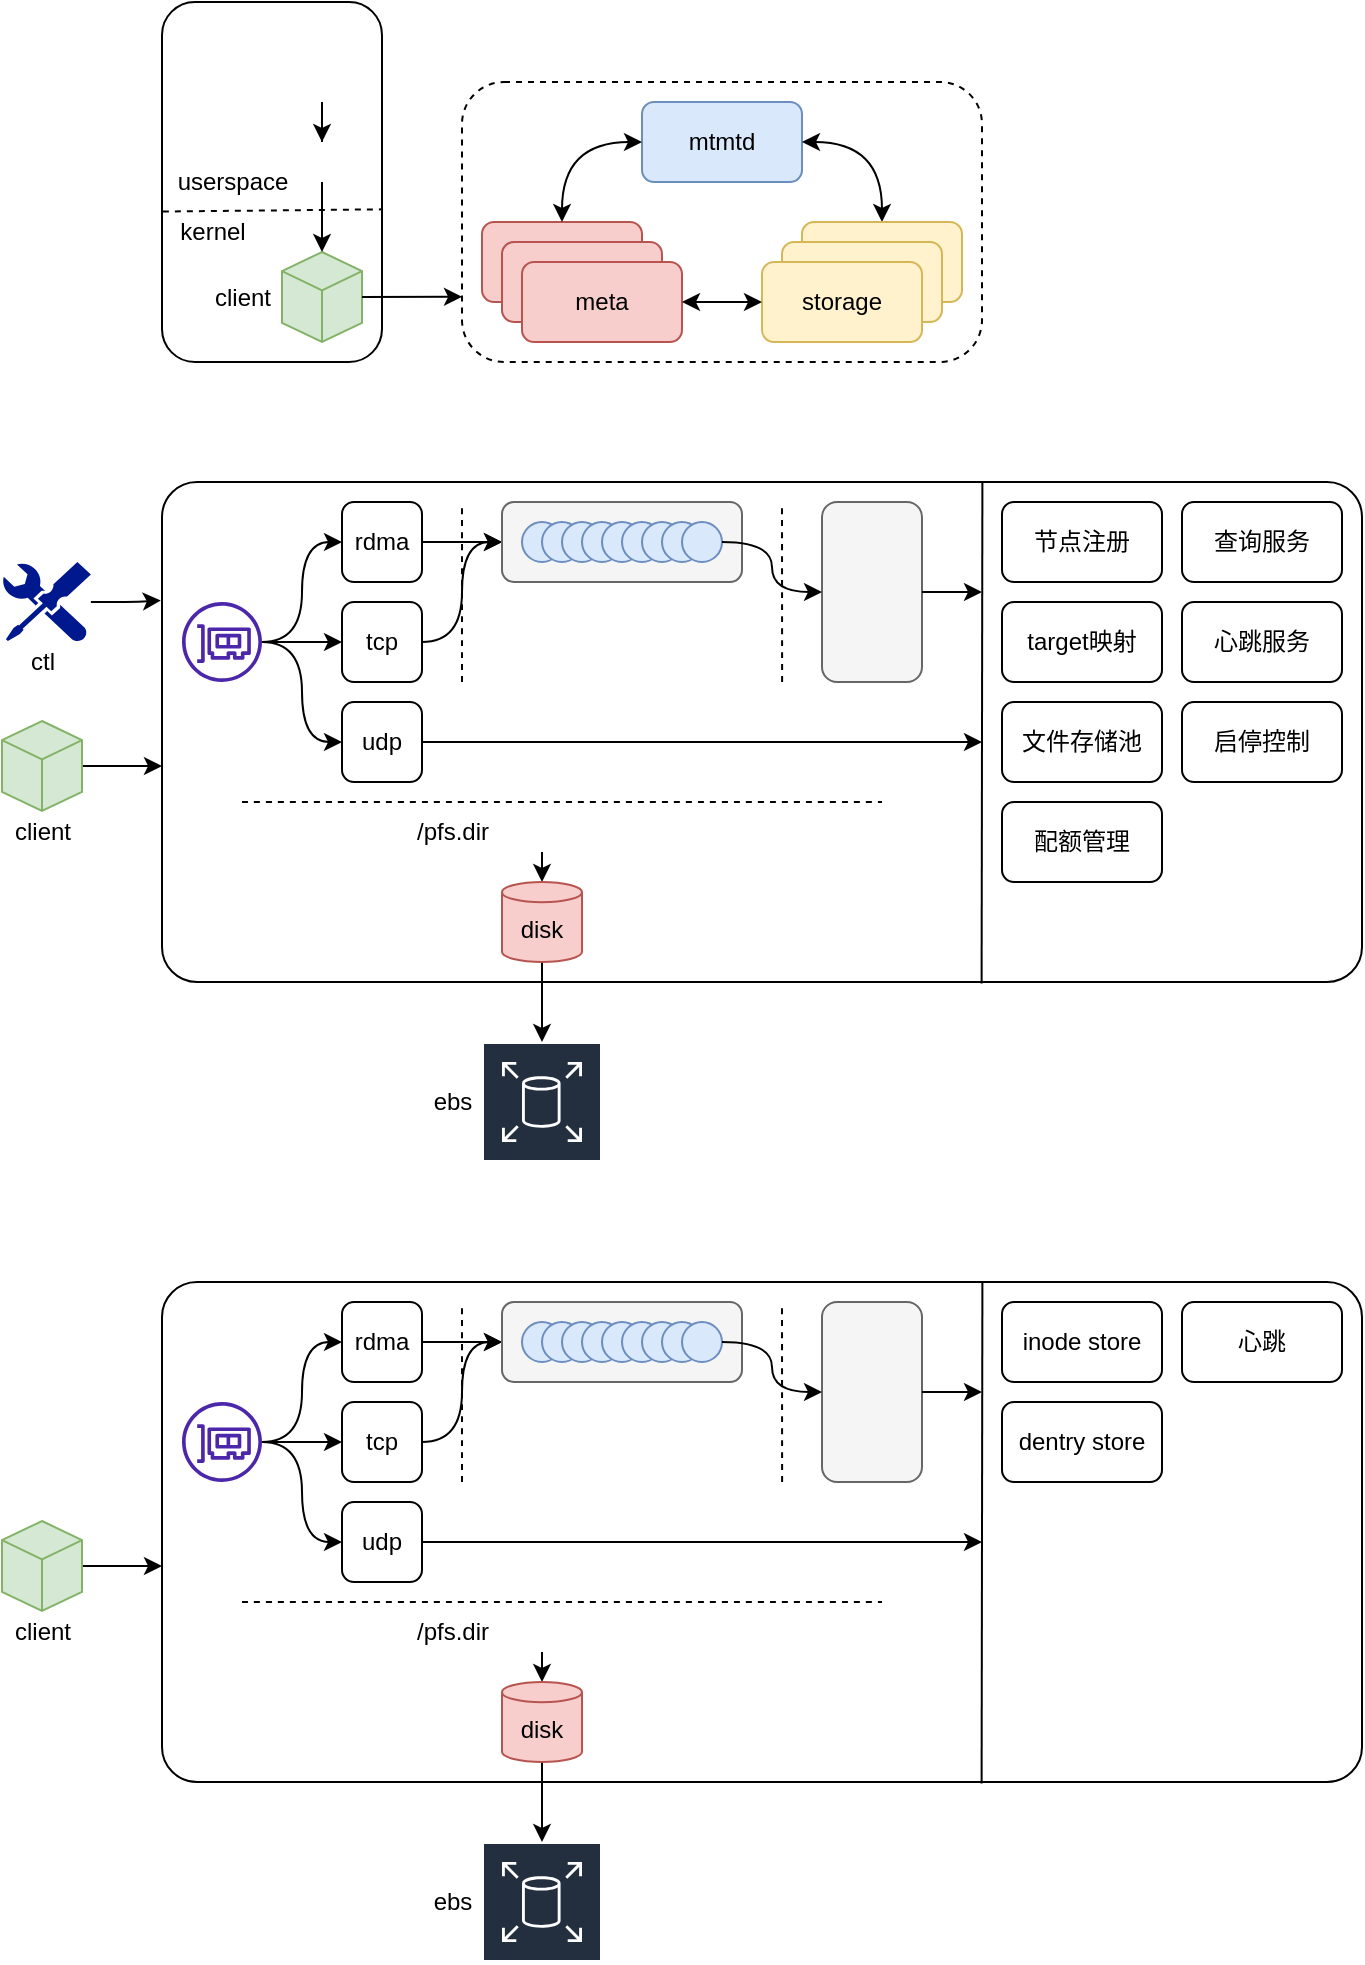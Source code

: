 <mxfile version="18.1.3" type="github">
  <diagram id="vMxeByeMzCUiSNfpBySE" name="beegfs">
    <mxGraphModel dx="860" dy="587" grid="1" gridSize="10" guides="1" tooltips="1" connect="1" arrows="1" fold="1" page="1" pageScale="1" pageWidth="827" pageHeight="1169" math="0" shadow="0">
      <root>
        <mxCell id="0" />
        <mxCell id="1" parent="0" />
        <mxCell id="dOUqNgxCJLWoSc9xT5iU-14" value="" style="group" vertex="1" connectable="0" parent="1">
          <mxGeometry x="120" y="160" width="110" height="180" as="geometry" />
        </mxCell>
        <mxCell id="dOUqNgxCJLWoSc9xT5iU-1" value="" style="rounded=1;whiteSpace=wrap;html=1;" vertex="1" parent="dOUqNgxCJLWoSc9xT5iU-14">
          <mxGeometry width="110" height="180" as="geometry" />
        </mxCell>
        <mxCell id="dOUqNgxCJLWoSc9xT5iU-3" value="" style="html=1;whiteSpace=wrap;shape=isoCube2;backgroundOutline=1;isoAngle=15;fillColor=#d5e8d4;strokeColor=#82b366;" vertex="1" parent="dOUqNgxCJLWoSc9xT5iU-14">
          <mxGeometry x="60" y="125" width="40" height="45" as="geometry" />
        </mxCell>
        <mxCell id="dOUqNgxCJLWoSc9xT5iU-4" value="client" style="text;html=1;align=center;verticalAlign=middle;resizable=0;points=[];autosize=1;strokeColor=none;fillColor=none;" vertex="1" parent="dOUqNgxCJLWoSc9xT5iU-14">
          <mxGeometry x="20" y="137.5" width="40" height="20" as="geometry" />
        </mxCell>
        <mxCell id="dOUqNgxCJLWoSc9xT5iU-6" style="edgeStyle=orthogonalEdgeStyle;rounded=0;orthogonalLoop=1;jettySize=auto;html=1;entryX=0.5;entryY=0;entryDx=0;entryDy=0;entryPerimeter=0;" edge="1" parent="dOUqNgxCJLWoSc9xT5iU-14" source="dOUqNgxCJLWoSc9xT5iU-5" target="dOUqNgxCJLWoSc9xT5iU-3">
          <mxGeometry relative="1" as="geometry" />
        </mxCell>
        <mxCell id="dOUqNgxCJLWoSc9xT5iU-5" value="" style="shape=image;verticalLabelPosition=bottom;labelBackgroundColor=default;verticalAlign=top;aspect=fixed;imageAspect=0;image=https://icon-library.com/images/folder-icon-files/folder-icon-files-21.jpg;" vertex="1" parent="dOUqNgxCJLWoSc9xT5iU-14">
          <mxGeometry x="70" y="70" width="20" height="20" as="geometry" />
        </mxCell>
        <mxCell id="dOUqNgxCJLWoSc9xT5iU-7" value="kernel" style="text;html=1;align=center;verticalAlign=middle;resizable=0;points=[];autosize=1;strokeColor=none;fillColor=none;" vertex="1" parent="dOUqNgxCJLWoSc9xT5iU-14">
          <mxGeometry y="105" width="50" height="20" as="geometry" />
        </mxCell>
        <mxCell id="dOUqNgxCJLWoSc9xT5iU-8" value="userspace" style="text;html=1;align=center;verticalAlign=middle;resizable=0;points=[];autosize=1;strokeColor=none;fillColor=none;" vertex="1" parent="dOUqNgxCJLWoSc9xT5iU-14">
          <mxGeometry y="80" width="70" height="20" as="geometry" />
        </mxCell>
        <mxCell id="dOUqNgxCJLWoSc9xT5iU-9" value="" style="endArrow=none;dashed=1;html=1;rounded=0;exitX=0.004;exitY=0.582;exitDx=0;exitDy=0;entryX=0.996;entryY=0.576;entryDx=0;entryDy=0;exitPerimeter=0;entryPerimeter=0;" edge="1" parent="dOUqNgxCJLWoSc9xT5iU-14" source="dOUqNgxCJLWoSc9xT5iU-1" target="dOUqNgxCJLWoSc9xT5iU-1">
          <mxGeometry width="50" height="50" relative="1" as="geometry">
            <mxPoint x="100" y="190" as="sourcePoint" />
            <mxPoint x="150" y="140" as="targetPoint" />
          </mxGeometry>
        </mxCell>
        <mxCell id="dOUqNgxCJLWoSc9xT5iU-13" style="edgeStyle=orthogonalEdgeStyle;rounded=0;orthogonalLoop=1;jettySize=auto;html=1;entryX=0.5;entryY=0;entryDx=0;entryDy=0;" edge="1" parent="dOUqNgxCJLWoSc9xT5iU-14" source="dOUqNgxCJLWoSc9xT5iU-11" target="dOUqNgxCJLWoSc9xT5iU-5">
          <mxGeometry relative="1" as="geometry" />
        </mxCell>
        <mxCell id="dOUqNgxCJLWoSc9xT5iU-11" value="" style="shape=image;html=1;verticalAlign=top;verticalLabelPosition=bottom;labelBackgroundColor=#ffffff;imageAspect=0;aspect=fixed;image=https://cdn4.iconfinder.com/data/icons/essentials-73/24/042_-_Apps-128.png" vertex="1" parent="dOUqNgxCJLWoSc9xT5iU-14">
          <mxGeometry x="60" y="10" width="40" height="40" as="geometry" />
        </mxCell>
        <mxCell id="dOUqNgxCJLWoSc9xT5iU-29" value="" style="group" vertex="1" connectable="0" parent="1">
          <mxGeometry x="270" y="200" width="260" height="140" as="geometry" />
        </mxCell>
        <mxCell id="dOUqNgxCJLWoSc9xT5iU-25" value="" style="rounded=1;whiteSpace=wrap;html=1;dashed=1;" vertex="1" parent="dOUqNgxCJLWoSc9xT5iU-29">
          <mxGeometry width="260" height="140" as="geometry" />
        </mxCell>
        <mxCell id="dOUqNgxCJLWoSc9xT5iU-17" value="mtmtd" style="rounded=1;whiteSpace=wrap;html=1;fillColor=#dae8fc;strokeColor=#6c8ebf;" vertex="1" parent="dOUqNgxCJLWoSc9xT5iU-29">
          <mxGeometry x="90" y="10" width="80" height="40" as="geometry" />
        </mxCell>
        <mxCell id="dOUqNgxCJLWoSc9xT5iU-18" value="" style="rounded=1;whiteSpace=wrap;html=1;fillColor=#f8cecc;strokeColor=#b85450;" vertex="1" parent="dOUqNgxCJLWoSc9xT5iU-29">
          <mxGeometry x="10" y="70" width="80" height="40" as="geometry" />
        </mxCell>
        <mxCell id="dOUqNgxCJLWoSc9xT5iU-26" style="edgeStyle=orthogonalEdgeStyle;rounded=0;orthogonalLoop=1;jettySize=auto;html=1;entryX=0.5;entryY=0;entryDx=0;entryDy=0;curved=1;exitX=0;exitY=0.5;exitDx=0;exitDy=0;startArrow=classic;startFill=1;" edge="1" parent="dOUqNgxCJLWoSc9xT5iU-29" source="dOUqNgxCJLWoSc9xT5iU-17" target="dOUqNgxCJLWoSc9xT5iU-18">
          <mxGeometry relative="1" as="geometry" />
        </mxCell>
        <mxCell id="dOUqNgxCJLWoSc9xT5iU-19" value="" style="rounded=1;whiteSpace=wrap;html=1;fillColor=#f8cecc;strokeColor=#b85450;" vertex="1" parent="dOUqNgxCJLWoSc9xT5iU-29">
          <mxGeometry x="20" y="80" width="80" height="40" as="geometry" />
        </mxCell>
        <mxCell id="dOUqNgxCJLWoSc9xT5iU-20" value="meta" style="rounded=1;whiteSpace=wrap;html=1;fillColor=#f8cecc;strokeColor=#b85450;" vertex="1" parent="dOUqNgxCJLWoSc9xT5iU-29">
          <mxGeometry x="30" y="90" width="80" height="40" as="geometry" />
        </mxCell>
        <mxCell id="dOUqNgxCJLWoSc9xT5iU-28" style="edgeStyle=orthogonalEdgeStyle;curved=1;rounded=0;orthogonalLoop=1;jettySize=auto;html=1;entryX=1;entryY=0.5;entryDx=0;entryDy=0;startArrow=classic;startFill=1;" edge="1" parent="dOUqNgxCJLWoSc9xT5iU-29" source="dOUqNgxCJLWoSc9xT5iU-21" target="dOUqNgxCJLWoSc9xT5iU-17">
          <mxGeometry relative="1" as="geometry" />
        </mxCell>
        <mxCell id="dOUqNgxCJLWoSc9xT5iU-21" value="" style="rounded=1;whiteSpace=wrap;html=1;fillColor=#fff2cc;strokeColor=#d6b656;" vertex="1" parent="dOUqNgxCJLWoSc9xT5iU-29">
          <mxGeometry x="170" y="70" width="80" height="40" as="geometry" />
        </mxCell>
        <mxCell id="dOUqNgxCJLWoSc9xT5iU-22" value="" style="rounded=1;whiteSpace=wrap;html=1;fillColor=#fff2cc;strokeColor=#d6b656;" vertex="1" parent="dOUqNgxCJLWoSc9xT5iU-29">
          <mxGeometry x="160" y="80" width="80" height="40" as="geometry" />
        </mxCell>
        <mxCell id="dOUqNgxCJLWoSc9xT5iU-23" value="storage" style="rounded=1;whiteSpace=wrap;html=1;fillColor=#fff2cc;strokeColor=#d6b656;" vertex="1" parent="dOUqNgxCJLWoSc9xT5iU-29">
          <mxGeometry x="150" y="90" width="80" height="40" as="geometry" />
        </mxCell>
        <mxCell id="dOUqNgxCJLWoSc9xT5iU-27" style="edgeStyle=orthogonalEdgeStyle;curved=1;rounded=0;orthogonalLoop=1;jettySize=auto;html=1;entryX=0;entryY=0.5;entryDx=0;entryDy=0;startArrow=classic;startFill=1;" edge="1" parent="dOUqNgxCJLWoSc9xT5iU-29" source="dOUqNgxCJLWoSc9xT5iU-20" target="dOUqNgxCJLWoSc9xT5iU-23">
          <mxGeometry relative="1" as="geometry" />
        </mxCell>
        <mxCell id="dOUqNgxCJLWoSc9xT5iU-30" style="edgeStyle=orthogonalEdgeStyle;curved=1;rounded=0;orthogonalLoop=1;jettySize=auto;html=1;entryX=0;entryY=0.767;entryDx=0;entryDy=0;entryPerimeter=0;startArrow=none;startFill=0;" edge="1" parent="1" source="dOUqNgxCJLWoSc9xT5iU-3" target="dOUqNgxCJLWoSc9xT5iU-25">
          <mxGeometry relative="1" as="geometry" />
        </mxCell>
        <mxCell id="dOUqNgxCJLWoSc9xT5iU-43" value="" style="rounded=1;whiteSpace=wrap;html=1;arcSize=7;" vertex="1" parent="1">
          <mxGeometry x="120" y="400" width="600" height="250" as="geometry" />
        </mxCell>
        <mxCell id="dOUqNgxCJLWoSc9xT5iU-52" style="edgeStyle=orthogonalEdgeStyle;curved=1;rounded=0;orthogonalLoop=1;jettySize=auto;html=1;entryX=0;entryY=0.5;entryDx=0;entryDy=0;startArrow=none;startFill=0;" edge="1" parent="1" source="dOUqNgxCJLWoSc9xT5iU-47" target="dOUqNgxCJLWoSc9xT5iU-49">
          <mxGeometry relative="1" as="geometry" />
        </mxCell>
        <mxCell id="dOUqNgxCJLWoSc9xT5iU-53" style="edgeStyle=orthogonalEdgeStyle;curved=1;rounded=0;orthogonalLoop=1;jettySize=auto;html=1;entryX=0;entryY=0.5;entryDx=0;entryDy=0;startArrow=none;startFill=0;" edge="1" parent="1" source="dOUqNgxCJLWoSc9xT5iU-47" target="dOUqNgxCJLWoSc9xT5iU-51">
          <mxGeometry relative="1" as="geometry" />
        </mxCell>
        <mxCell id="dOUqNgxCJLWoSc9xT5iU-54" style="edgeStyle=orthogonalEdgeStyle;curved=1;rounded=0;orthogonalLoop=1;jettySize=auto;html=1;entryX=0;entryY=0.5;entryDx=0;entryDy=0;startArrow=none;startFill=0;" edge="1" parent="1" source="dOUqNgxCJLWoSc9xT5iU-47" target="dOUqNgxCJLWoSc9xT5iU-50">
          <mxGeometry relative="1" as="geometry" />
        </mxCell>
        <mxCell id="dOUqNgxCJLWoSc9xT5iU-47" value="" style="sketch=0;outlineConnect=0;fontColor=#232F3E;gradientColor=none;fillColor=#4D27AA;strokeColor=none;dashed=0;verticalLabelPosition=bottom;verticalAlign=top;align=center;html=1;fontSize=12;fontStyle=0;aspect=fixed;pointerEvents=1;shape=mxgraph.aws4.elastic_network_interface;" vertex="1" parent="1">
          <mxGeometry x="130" y="460" width="40" height="40" as="geometry" />
        </mxCell>
        <mxCell id="dOUqNgxCJLWoSc9xT5iU-68" style="edgeStyle=orthogonalEdgeStyle;curved=1;rounded=0;orthogonalLoop=1;jettySize=auto;html=1;startArrow=none;startFill=0;entryX=0;entryY=0.5;entryDx=0;entryDy=0;" edge="1" parent="1" source="dOUqNgxCJLWoSc9xT5iU-49" target="dOUqNgxCJLWoSc9xT5iU-57">
          <mxGeometry relative="1" as="geometry">
            <mxPoint x="280" y="450" as="targetPoint" />
          </mxGeometry>
        </mxCell>
        <mxCell id="dOUqNgxCJLWoSc9xT5iU-49" value="rdma" style="rounded=1;whiteSpace=wrap;html=1;" vertex="1" parent="1">
          <mxGeometry x="210" y="410" width="40" height="40" as="geometry" />
        </mxCell>
        <mxCell id="dOUqNgxCJLWoSc9xT5iU-89" style="edgeStyle=orthogonalEdgeStyle;curved=1;rounded=0;orthogonalLoop=1;jettySize=auto;html=1;startArrow=none;startFill=0;" edge="1" parent="1" source="dOUqNgxCJLWoSc9xT5iU-50">
          <mxGeometry relative="1" as="geometry">
            <mxPoint x="530" y="530" as="targetPoint" />
          </mxGeometry>
        </mxCell>
        <mxCell id="dOUqNgxCJLWoSc9xT5iU-50" value="udp" style="rounded=1;whiteSpace=wrap;html=1;" vertex="1" parent="1">
          <mxGeometry x="210" y="510" width="40" height="40" as="geometry" />
        </mxCell>
        <mxCell id="dOUqNgxCJLWoSc9xT5iU-69" style="edgeStyle=orthogonalEdgeStyle;curved=1;rounded=0;orthogonalLoop=1;jettySize=auto;html=1;entryX=0;entryY=0.5;entryDx=0;entryDy=0;startArrow=none;startFill=0;" edge="1" parent="1" source="dOUqNgxCJLWoSc9xT5iU-51" target="dOUqNgxCJLWoSc9xT5iU-57">
          <mxGeometry relative="1" as="geometry" />
        </mxCell>
        <mxCell id="dOUqNgxCJLWoSc9xT5iU-51" value="tcp" style="rounded=1;whiteSpace=wrap;html=1;" vertex="1" parent="1">
          <mxGeometry x="210" y="460" width="40" height="40" as="geometry" />
        </mxCell>
        <mxCell id="dOUqNgxCJLWoSc9xT5iU-67" value="" style="group" vertex="1" connectable="0" parent="1">
          <mxGeometry x="290" y="410" width="120" height="40" as="geometry" />
        </mxCell>
        <mxCell id="dOUqNgxCJLWoSc9xT5iU-57" value="" style="rounded=1;whiteSpace=wrap;html=1;fillColor=#f5f5f5;fontColor=#333333;strokeColor=#666666;" vertex="1" parent="dOUqNgxCJLWoSc9xT5iU-67">
          <mxGeometry width="120" height="40" as="geometry" />
        </mxCell>
        <mxCell id="dOUqNgxCJLWoSc9xT5iU-56" value="" style="ellipse;whiteSpace=wrap;html=1;aspect=fixed;fillColor=#dae8fc;strokeColor=#6c8ebf;" vertex="1" parent="dOUqNgxCJLWoSc9xT5iU-67">
          <mxGeometry x="10" y="10" width="20" height="20" as="geometry" />
        </mxCell>
        <mxCell id="dOUqNgxCJLWoSc9xT5iU-58" value="" style="ellipse;whiteSpace=wrap;html=1;aspect=fixed;fillColor=#dae8fc;strokeColor=#6c8ebf;" vertex="1" parent="dOUqNgxCJLWoSc9xT5iU-67">
          <mxGeometry x="20" y="10" width="20" height="20" as="geometry" />
        </mxCell>
        <mxCell id="dOUqNgxCJLWoSc9xT5iU-60" value="" style="ellipse;whiteSpace=wrap;html=1;aspect=fixed;fillColor=#dae8fc;strokeColor=#6c8ebf;" vertex="1" parent="dOUqNgxCJLWoSc9xT5iU-67">
          <mxGeometry x="30" y="10" width="20" height="20" as="geometry" />
        </mxCell>
        <mxCell id="dOUqNgxCJLWoSc9xT5iU-59" value="" style="ellipse;whiteSpace=wrap;html=1;aspect=fixed;fillColor=#dae8fc;strokeColor=#6c8ebf;" vertex="1" parent="dOUqNgxCJLWoSc9xT5iU-67">
          <mxGeometry x="40" y="10" width="20" height="20" as="geometry" />
        </mxCell>
        <mxCell id="dOUqNgxCJLWoSc9xT5iU-61" value="" style="ellipse;whiteSpace=wrap;html=1;aspect=fixed;fillColor=#dae8fc;strokeColor=#6c8ebf;" vertex="1" parent="dOUqNgxCJLWoSc9xT5iU-67">
          <mxGeometry x="50" y="10" width="20" height="20" as="geometry" />
        </mxCell>
        <mxCell id="dOUqNgxCJLWoSc9xT5iU-63" value="" style="ellipse;whiteSpace=wrap;html=1;aspect=fixed;fillColor=#dae8fc;strokeColor=#6c8ebf;" vertex="1" parent="dOUqNgxCJLWoSc9xT5iU-67">
          <mxGeometry x="60" y="10" width="20" height="20" as="geometry" />
        </mxCell>
        <mxCell id="dOUqNgxCJLWoSc9xT5iU-62" value="" style="ellipse;whiteSpace=wrap;html=1;aspect=fixed;fillColor=#dae8fc;strokeColor=#6c8ebf;" vertex="1" parent="dOUqNgxCJLWoSc9xT5iU-67">
          <mxGeometry x="70" y="10" width="20" height="20" as="geometry" />
        </mxCell>
        <mxCell id="dOUqNgxCJLWoSc9xT5iU-64" value="" style="ellipse;whiteSpace=wrap;html=1;aspect=fixed;fillColor=#dae8fc;strokeColor=#6c8ebf;" vertex="1" parent="dOUqNgxCJLWoSc9xT5iU-67">
          <mxGeometry x="80" y="10" width="20" height="20" as="geometry" />
        </mxCell>
        <mxCell id="dOUqNgxCJLWoSc9xT5iU-65" value="" style="ellipse;whiteSpace=wrap;html=1;aspect=fixed;fillColor=#dae8fc;strokeColor=#6c8ebf;" vertex="1" parent="dOUqNgxCJLWoSc9xT5iU-67">
          <mxGeometry x="90" y="10" width="20" height="20" as="geometry" />
        </mxCell>
        <mxCell id="dOUqNgxCJLWoSc9xT5iU-70" value="" style="endArrow=none;dashed=1;html=1;rounded=0;curved=1;" edge="1" parent="1">
          <mxGeometry width="50" height="50" relative="1" as="geometry">
            <mxPoint x="270" y="500" as="sourcePoint" />
            <mxPoint x="270" y="410" as="targetPoint" />
          </mxGeometry>
        </mxCell>
        <mxCell id="dOUqNgxCJLWoSc9xT5iU-71" value="" style="endArrow=none;dashed=1;html=1;rounded=0;curved=1;exitX=0.366;exitY=0.625;exitDx=0;exitDy=0;exitPerimeter=0;" edge="1" parent="1">
          <mxGeometry width="50" height="50" relative="1" as="geometry">
            <mxPoint x="430.06" y="500" as="sourcePoint" />
            <mxPoint x="430" y="410" as="targetPoint" />
          </mxGeometry>
        </mxCell>
        <mxCell id="dOUqNgxCJLWoSc9xT5iU-77" value="" style="group" vertex="1" connectable="0" parent="1">
          <mxGeometry x="450" y="410" width="50" height="90" as="geometry" />
        </mxCell>
        <mxCell id="dOUqNgxCJLWoSc9xT5iU-76" value="" style="rounded=1;whiteSpace=wrap;html=1;fillColor=#f5f5f5;fontColor=#333333;strokeColor=#666666;" vertex="1" parent="dOUqNgxCJLWoSc9xT5iU-77">
          <mxGeometry width="50" height="90" as="geometry" />
        </mxCell>
        <mxCell id="dOUqNgxCJLWoSc9xT5iU-72" value="" style="shape=image;html=1;verticalAlign=top;verticalLabelPosition=bottom;labelBackgroundColor=#ffffff;imageAspect=0;aspect=fixed;image=https://cdn4.iconfinder.com/data/icons/evil-icons-user-interface/64/download-128.png" vertex="1" parent="dOUqNgxCJLWoSc9xT5iU-77">
          <mxGeometry x="10" width="30" height="30" as="geometry" />
        </mxCell>
        <mxCell id="dOUqNgxCJLWoSc9xT5iU-74" value="" style="shape=image;html=1;verticalAlign=top;verticalLabelPosition=bottom;labelBackgroundColor=#ffffff;imageAspect=0;aspect=fixed;image=https://cdn4.iconfinder.com/data/icons/evil-icons-user-interface/64/download-128.png" vertex="1" parent="dOUqNgxCJLWoSc9xT5iU-77">
          <mxGeometry x="10" y="40" width="30" height="30" as="geometry" />
        </mxCell>
        <mxCell id="dOUqNgxCJLWoSc9xT5iU-75" value="" style="shape=image;html=1;verticalAlign=top;verticalLabelPosition=bottom;labelBackgroundColor=#ffffff;imageAspect=0;aspect=fixed;image=https://cdn4.iconfinder.com/data/icons/evil-icons-user-interface/64/download-128.png" vertex="1" parent="dOUqNgxCJLWoSc9xT5iU-77">
          <mxGeometry x="10" y="60" width="30" height="30" as="geometry" />
        </mxCell>
        <mxCell id="dOUqNgxCJLWoSc9xT5iU-73" value="" style="shape=image;html=1;verticalAlign=top;verticalLabelPosition=bottom;labelBackgroundColor=#ffffff;imageAspect=0;aspect=fixed;image=https://cdn4.iconfinder.com/data/icons/evil-icons-user-interface/64/download-128.png" vertex="1" parent="dOUqNgxCJLWoSc9xT5iU-77">
          <mxGeometry x="10" y="20" width="30" height="30" as="geometry" />
        </mxCell>
        <mxCell id="dOUqNgxCJLWoSc9xT5iU-78" style="edgeStyle=orthogonalEdgeStyle;curved=1;rounded=0;orthogonalLoop=1;jettySize=auto;html=1;startArrow=none;startFill=0;" edge="1" parent="1" source="dOUqNgxCJLWoSc9xT5iU-65" target="dOUqNgxCJLWoSc9xT5iU-76">
          <mxGeometry relative="1" as="geometry" />
        </mxCell>
        <mxCell id="dOUqNgxCJLWoSc9xT5iU-80" value="" style="endArrow=none;html=1;rounded=0;curved=1;exitX=0.683;exitY=1.003;exitDx=0;exitDy=0;exitPerimeter=0;" edge="1" parent="1" source="dOUqNgxCJLWoSc9xT5iU-43">
          <mxGeometry width="50" height="50" relative="1" as="geometry">
            <mxPoint x="530" y="610" as="sourcePoint" />
            <mxPoint x="530.2" y="400.0" as="targetPoint" />
          </mxGeometry>
        </mxCell>
        <mxCell id="dOUqNgxCJLWoSc9xT5iU-82" value="节点注册" style="rounded=1;whiteSpace=wrap;html=1;" vertex="1" parent="1">
          <mxGeometry x="540" y="410" width="80" height="40" as="geometry" />
        </mxCell>
        <mxCell id="dOUqNgxCJLWoSc9xT5iU-83" value="target映射" style="rounded=1;whiteSpace=wrap;html=1;" vertex="1" parent="1">
          <mxGeometry x="540" y="460" width="80" height="40" as="geometry" />
        </mxCell>
        <mxCell id="dOUqNgxCJLWoSc9xT5iU-84" value="查询服务" style="rounded=1;whiteSpace=wrap;html=1;" vertex="1" parent="1">
          <mxGeometry x="630" y="410" width="80" height="40" as="geometry" />
        </mxCell>
        <mxCell id="dOUqNgxCJLWoSc9xT5iU-85" value="心跳服务" style="rounded=1;whiteSpace=wrap;html=1;" vertex="1" parent="1">
          <mxGeometry x="630" y="460" width="80" height="40" as="geometry" />
        </mxCell>
        <mxCell id="dOUqNgxCJLWoSc9xT5iU-86" value="文件存储池" style="rounded=1;whiteSpace=wrap;html=1;" vertex="1" parent="1">
          <mxGeometry x="540" y="510" width="80" height="40" as="geometry" />
        </mxCell>
        <mxCell id="dOUqNgxCJLWoSc9xT5iU-87" value="启停控制" style="rounded=1;whiteSpace=wrap;html=1;" vertex="1" parent="1">
          <mxGeometry x="630" y="510" width="80" height="40" as="geometry" />
        </mxCell>
        <mxCell id="dOUqNgxCJLWoSc9xT5iU-88" style="edgeStyle=orthogonalEdgeStyle;curved=1;rounded=0;orthogonalLoop=1;jettySize=auto;html=1;startArrow=none;startFill=0;" edge="1" parent="1" source="dOUqNgxCJLWoSc9xT5iU-76">
          <mxGeometry relative="1" as="geometry">
            <mxPoint x="530" y="455.0" as="targetPoint" />
          </mxGeometry>
        </mxCell>
        <mxCell id="dOUqNgxCJLWoSc9xT5iU-90" value="配额管理" style="rounded=1;whiteSpace=wrap;html=1;" vertex="1" parent="1">
          <mxGeometry x="540" y="560" width="80" height="40" as="geometry" />
        </mxCell>
        <mxCell id="dOUqNgxCJLWoSc9xT5iU-91" value="" style="endArrow=none;dashed=1;html=1;rounded=0;curved=1;" edge="1" parent="1">
          <mxGeometry width="50" height="50" relative="1" as="geometry">
            <mxPoint x="160" y="560" as="sourcePoint" />
            <mxPoint x="480" y="560" as="targetPoint" />
          </mxGeometry>
        </mxCell>
        <mxCell id="dOUqNgxCJLWoSc9xT5iU-106" style="edgeStyle=orthogonalEdgeStyle;curved=1;rounded=0;orthogonalLoop=1;jettySize=auto;html=1;entryX=0.5;entryY=0;entryDx=0;entryDy=0;entryPerimeter=0;startArrow=none;startFill=0;" edge="1" parent="1" source="dOUqNgxCJLWoSc9xT5iU-103" target="dOUqNgxCJLWoSc9xT5iU-105">
          <mxGeometry relative="1" as="geometry" />
        </mxCell>
        <mxCell id="dOUqNgxCJLWoSc9xT5iU-103" value="" style="shape=image;verticalLabelPosition=bottom;labelBackgroundColor=default;verticalAlign=top;aspect=fixed;imageAspect=0;image=https://icon-library.com/images/folder-icon-files/folder-icon-files-21.jpg;" vertex="1" parent="1">
          <mxGeometry x="300" y="565" width="20" height="20" as="geometry" />
        </mxCell>
        <mxCell id="dOUqNgxCJLWoSc9xT5iU-104" value="/pfs.dir" style="text;html=1;align=center;verticalAlign=middle;resizable=0;points=[];autosize=1;strokeColor=none;fillColor=none;" vertex="1" parent="1">
          <mxGeometry x="240" y="565" width="50" height="20" as="geometry" />
        </mxCell>
        <mxCell id="dOUqNgxCJLWoSc9xT5iU-125" style="edgeStyle=orthogonalEdgeStyle;curved=1;rounded=0;orthogonalLoop=1;jettySize=auto;html=1;startArrow=none;startFill=0;" edge="1" parent="1" source="dOUqNgxCJLWoSc9xT5iU-105" target="dOUqNgxCJLWoSc9xT5iU-124">
          <mxGeometry relative="1" as="geometry">
            <mxPoint x="330" y="670" as="targetPoint" />
          </mxGeometry>
        </mxCell>
        <mxCell id="dOUqNgxCJLWoSc9xT5iU-105" value="disk" style="shape=cylinder3;whiteSpace=wrap;html=1;boundedLbl=1;backgroundOutline=1;size=5.077;fillColor=#f8cecc;strokeColor=#b85450;" vertex="1" parent="1">
          <mxGeometry x="290" y="600" width="40" height="40" as="geometry" />
        </mxCell>
        <mxCell id="dOUqNgxCJLWoSc9xT5iU-120" style="edgeStyle=orthogonalEdgeStyle;curved=1;rounded=0;orthogonalLoop=1;jettySize=auto;html=1;entryX=-0.001;entryY=0.237;entryDx=0;entryDy=0;entryPerimeter=0;startArrow=none;startFill=0;" edge="1" parent="1" source="dOUqNgxCJLWoSc9xT5iU-107" target="dOUqNgxCJLWoSc9xT5iU-43">
          <mxGeometry relative="1" as="geometry" />
        </mxCell>
        <mxCell id="dOUqNgxCJLWoSc9xT5iU-107" value="" style="sketch=0;aspect=fixed;pointerEvents=1;shadow=0;dashed=0;html=1;strokeColor=none;labelPosition=center;verticalLabelPosition=bottom;verticalAlign=top;align=center;fillColor=#00188D;shape=mxgraph.mscae.enterprise.tool;" vertex="1" parent="1">
          <mxGeometry x="40" y="440" width="44.44" height="40" as="geometry" />
        </mxCell>
        <mxCell id="dOUqNgxCJLWoSc9xT5iU-122" style="edgeStyle=orthogonalEdgeStyle;curved=1;rounded=0;orthogonalLoop=1;jettySize=auto;html=1;entryX=0;entryY=0.568;entryDx=0;entryDy=0;entryPerimeter=0;startArrow=none;startFill=0;" edge="1" parent="1" source="dOUqNgxCJLWoSc9xT5iU-119" target="dOUqNgxCJLWoSc9xT5iU-43">
          <mxGeometry relative="1" as="geometry" />
        </mxCell>
        <mxCell id="dOUqNgxCJLWoSc9xT5iU-119" value="" style="html=1;whiteSpace=wrap;shape=isoCube2;backgroundOutline=1;isoAngle=15;fillColor=#d5e8d4;strokeColor=#82b366;" vertex="1" parent="1">
          <mxGeometry x="40" y="519.5" width="40" height="45" as="geometry" />
        </mxCell>
        <mxCell id="dOUqNgxCJLWoSc9xT5iU-121" value="ctl" style="text;html=1;align=center;verticalAlign=middle;resizable=0;points=[];autosize=1;strokeColor=none;fillColor=none;" vertex="1" parent="1">
          <mxGeometry x="45" y="480" width="30" height="20" as="geometry" />
        </mxCell>
        <mxCell id="dOUqNgxCJLWoSc9xT5iU-123" value="client" style="text;html=1;align=center;verticalAlign=middle;resizable=0;points=[];autosize=1;strokeColor=none;fillColor=none;" vertex="1" parent="1">
          <mxGeometry x="40" y="565" width="40" height="20" as="geometry" />
        </mxCell>
        <mxCell id="dOUqNgxCJLWoSc9xT5iU-124" value="" style="sketch=0;outlineConnect=0;fontColor=#232F3E;gradientColor=none;strokeColor=#ffffff;fillColor=#232F3E;dashed=0;verticalLabelPosition=middle;verticalAlign=bottom;align=center;html=1;whiteSpace=wrap;fontSize=10;fontStyle=1;spacing=3;shape=mxgraph.aws4.productIcon;prIcon=mxgraph.aws4.elastic_block_store;" vertex="1" parent="1">
          <mxGeometry x="280" y="680" width="60" height="60" as="geometry" />
        </mxCell>
        <mxCell id="dOUqNgxCJLWoSc9xT5iU-126" value="ebs" style="text;html=1;align=center;verticalAlign=middle;resizable=0;points=[];autosize=1;strokeColor=none;fillColor=none;" vertex="1" parent="1">
          <mxGeometry x="250" y="700" width="30" height="20" as="geometry" />
        </mxCell>
        <mxCell id="dOUqNgxCJLWoSc9xT5iU-127" value="" style="rounded=1;whiteSpace=wrap;html=1;arcSize=7;" vertex="1" parent="1">
          <mxGeometry x="120" y="800" width="600" height="250" as="geometry" />
        </mxCell>
        <mxCell id="dOUqNgxCJLWoSc9xT5iU-128" style="edgeStyle=orthogonalEdgeStyle;curved=1;rounded=0;orthogonalLoop=1;jettySize=auto;html=1;entryX=0;entryY=0.5;entryDx=0;entryDy=0;startArrow=none;startFill=0;" edge="1" parent="1" source="dOUqNgxCJLWoSc9xT5iU-131" target="dOUqNgxCJLWoSc9xT5iU-133">
          <mxGeometry relative="1" as="geometry" />
        </mxCell>
        <mxCell id="dOUqNgxCJLWoSc9xT5iU-129" style="edgeStyle=orthogonalEdgeStyle;curved=1;rounded=0;orthogonalLoop=1;jettySize=auto;html=1;entryX=0;entryY=0.5;entryDx=0;entryDy=0;startArrow=none;startFill=0;" edge="1" parent="1" source="dOUqNgxCJLWoSc9xT5iU-131" target="dOUqNgxCJLWoSc9xT5iU-137">
          <mxGeometry relative="1" as="geometry" />
        </mxCell>
        <mxCell id="dOUqNgxCJLWoSc9xT5iU-130" style="edgeStyle=orthogonalEdgeStyle;curved=1;rounded=0;orthogonalLoop=1;jettySize=auto;html=1;entryX=0;entryY=0.5;entryDx=0;entryDy=0;startArrow=none;startFill=0;" edge="1" parent="1" source="dOUqNgxCJLWoSc9xT5iU-131" target="dOUqNgxCJLWoSc9xT5iU-135">
          <mxGeometry relative="1" as="geometry" />
        </mxCell>
        <mxCell id="dOUqNgxCJLWoSc9xT5iU-131" value="" style="sketch=0;outlineConnect=0;fontColor=#232F3E;gradientColor=none;fillColor=#4D27AA;strokeColor=none;dashed=0;verticalLabelPosition=bottom;verticalAlign=top;align=center;html=1;fontSize=12;fontStyle=0;aspect=fixed;pointerEvents=1;shape=mxgraph.aws4.elastic_network_interface;" vertex="1" parent="1">
          <mxGeometry x="130" y="860" width="40" height="40" as="geometry" />
        </mxCell>
        <mxCell id="dOUqNgxCJLWoSc9xT5iU-132" style="edgeStyle=orthogonalEdgeStyle;curved=1;rounded=0;orthogonalLoop=1;jettySize=auto;html=1;startArrow=none;startFill=0;entryX=0;entryY=0.5;entryDx=0;entryDy=0;" edge="1" parent="1" source="dOUqNgxCJLWoSc9xT5iU-133" target="dOUqNgxCJLWoSc9xT5iU-139">
          <mxGeometry relative="1" as="geometry">
            <mxPoint x="280" y="850" as="targetPoint" />
          </mxGeometry>
        </mxCell>
        <mxCell id="dOUqNgxCJLWoSc9xT5iU-133" value="rdma" style="rounded=1;whiteSpace=wrap;html=1;" vertex="1" parent="1">
          <mxGeometry x="210" y="810" width="40" height="40" as="geometry" />
        </mxCell>
        <mxCell id="dOUqNgxCJLWoSc9xT5iU-134" style="edgeStyle=orthogonalEdgeStyle;curved=1;rounded=0;orthogonalLoop=1;jettySize=auto;html=1;startArrow=none;startFill=0;" edge="1" parent="1" source="dOUqNgxCJLWoSc9xT5iU-135">
          <mxGeometry relative="1" as="geometry">
            <mxPoint x="530" y="930" as="targetPoint" />
          </mxGeometry>
        </mxCell>
        <mxCell id="dOUqNgxCJLWoSc9xT5iU-135" value="udp" style="rounded=1;whiteSpace=wrap;html=1;" vertex="1" parent="1">
          <mxGeometry x="210" y="910" width="40" height="40" as="geometry" />
        </mxCell>
        <mxCell id="dOUqNgxCJLWoSc9xT5iU-136" style="edgeStyle=orthogonalEdgeStyle;curved=1;rounded=0;orthogonalLoop=1;jettySize=auto;html=1;entryX=0;entryY=0.5;entryDx=0;entryDy=0;startArrow=none;startFill=0;" edge="1" parent="1" source="dOUqNgxCJLWoSc9xT5iU-137" target="dOUqNgxCJLWoSc9xT5iU-139">
          <mxGeometry relative="1" as="geometry" />
        </mxCell>
        <mxCell id="dOUqNgxCJLWoSc9xT5iU-137" value="tcp" style="rounded=1;whiteSpace=wrap;html=1;" vertex="1" parent="1">
          <mxGeometry x="210" y="860" width="40" height="40" as="geometry" />
        </mxCell>
        <mxCell id="dOUqNgxCJLWoSc9xT5iU-138" value="" style="group" vertex="1" connectable="0" parent="1">
          <mxGeometry x="290" y="810" width="120" height="40" as="geometry" />
        </mxCell>
        <mxCell id="dOUqNgxCJLWoSc9xT5iU-139" value="" style="rounded=1;whiteSpace=wrap;html=1;fillColor=#f5f5f5;fontColor=#333333;strokeColor=#666666;" vertex="1" parent="dOUqNgxCJLWoSc9xT5iU-138">
          <mxGeometry width="120" height="40" as="geometry" />
        </mxCell>
        <mxCell id="dOUqNgxCJLWoSc9xT5iU-140" value="" style="ellipse;whiteSpace=wrap;html=1;aspect=fixed;fillColor=#dae8fc;strokeColor=#6c8ebf;" vertex="1" parent="dOUqNgxCJLWoSc9xT5iU-138">
          <mxGeometry x="10" y="10" width="20" height="20" as="geometry" />
        </mxCell>
        <mxCell id="dOUqNgxCJLWoSc9xT5iU-141" value="" style="ellipse;whiteSpace=wrap;html=1;aspect=fixed;fillColor=#dae8fc;strokeColor=#6c8ebf;" vertex="1" parent="dOUqNgxCJLWoSc9xT5iU-138">
          <mxGeometry x="20" y="10" width="20" height="20" as="geometry" />
        </mxCell>
        <mxCell id="dOUqNgxCJLWoSc9xT5iU-142" value="" style="ellipse;whiteSpace=wrap;html=1;aspect=fixed;fillColor=#dae8fc;strokeColor=#6c8ebf;" vertex="1" parent="dOUqNgxCJLWoSc9xT5iU-138">
          <mxGeometry x="30" y="10" width="20" height="20" as="geometry" />
        </mxCell>
        <mxCell id="dOUqNgxCJLWoSc9xT5iU-143" value="" style="ellipse;whiteSpace=wrap;html=1;aspect=fixed;fillColor=#dae8fc;strokeColor=#6c8ebf;" vertex="1" parent="dOUqNgxCJLWoSc9xT5iU-138">
          <mxGeometry x="40" y="10" width="20" height="20" as="geometry" />
        </mxCell>
        <mxCell id="dOUqNgxCJLWoSc9xT5iU-144" value="" style="ellipse;whiteSpace=wrap;html=1;aspect=fixed;fillColor=#dae8fc;strokeColor=#6c8ebf;" vertex="1" parent="dOUqNgxCJLWoSc9xT5iU-138">
          <mxGeometry x="50" y="10" width="20" height="20" as="geometry" />
        </mxCell>
        <mxCell id="dOUqNgxCJLWoSc9xT5iU-145" value="" style="ellipse;whiteSpace=wrap;html=1;aspect=fixed;fillColor=#dae8fc;strokeColor=#6c8ebf;" vertex="1" parent="dOUqNgxCJLWoSc9xT5iU-138">
          <mxGeometry x="60" y="10" width="20" height="20" as="geometry" />
        </mxCell>
        <mxCell id="dOUqNgxCJLWoSc9xT5iU-146" value="" style="ellipse;whiteSpace=wrap;html=1;aspect=fixed;fillColor=#dae8fc;strokeColor=#6c8ebf;" vertex="1" parent="dOUqNgxCJLWoSc9xT5iU-138">
          <mxGeometry x="70" y="10" width="20" height="20" as="geometry" />
        </mxCell>
        <mxCell id="dOUqNgxCJLWoSc9xT5iU-147" value="" style="ellipse;whiteSpace=wrap;html=1;aspect=fixed;fillColor=#dae8fc;strokeColor=#6c8ebf;" vertex="1" parent="dOUqNgxCJLWoSc9xT5iU-138">
          <mxGeometry x="80" y="10" width="20" height="20" as="geometry" />
        </mxCell>
        <mxCell id="dOUqNgxCJLWoSc9xT5iU-148" value="" style="ellipse;whiteSpace=wrap;html=1;aspect=fixed;fillColor=#dae8fc;strokeColor=#6c8ebf;" vertex="1" parent="dOUqNgxCJLWoSc9xT5iU-138">
          <mxGeometry x="90" y="10" width="20" height="20" as="geometry" />
        </mxCell>
        <mxCell id="dOUqNgxCJLWoSc9xT5iU-149" value="" style="endArrow=none;dashed=1;html=1;rounded=0;curved=1;" edge="1" parent="1">
          <mxGeometry width="50" height="50" relative="1" as="geometry">
            <mxPoint x="270" y="900" as="sourcePoint" />
            <mxPoint x="270" y="810" as="targetPoint" />
          </mxGeometry>
        </mxCell>
        <mxCell id="dOUqNgxCJLWoSc9xT5iU-150" value="" style="endArrow=none;dashed=1;html=1;rounded=0;curved=1;exitX=0.366;exitY=0.625;exitDx=0;exitDy=0;exitPerimeter=0;" edge="1" parent="1">
          <mxGeometry width="50" height="50" relative="1" as="geometry">
            <mxPoint x="430.06" y="900" as="sourcePoint" />
            <mxPoint x="430" y="810" as="targetPoint" />
          </mxGeometry>
        </mxCell>
        <mxCell id="dOUqNgxCJLWoSc9xT5iU-151" value="" style="group" vertex="1" connectable="0" parent="1">
          <mxGeometry x="450" y="810" width="50" height="90" as="geometry" />
        </mxCell>
        <mxCell id="dOUqNgxCJLWoSc9xT5iU-152" value="" style="rounded=1;whiteSpace=wrap;html=1;fillColor=#f5f5f5;fontColor=#333333;strokeColor=#666666;" vertex="1" parent="dOUqNgxCJLWoSc9xT5iU-151">
          <mxGeometry width="50" height="90" as="geometry" />
        </mxCell>
        <mxCell id="dOUqNgxCJLWoSc9xT5iU-153" value="" style="shape=image;html=1;verticalAlign=top;verticalLabelPosition=bottom;labelBackgroundColor=#ffffff;imageAspect=0;aspect=fixed;image=https://cdn4.iconfinder.com/data/icons/evil-icons-user-interface/64/download-128.png" vertex="1" parent="dOUqNgxCJLWoSc9xT5iU-151">
          <mxGeometry x="10" width="30" height="30" as="geometry" />
        </mxCell>
        <mxCell id="dOUqNgxCJLWoSc9xT5iU-154" value="" style="shape=image;html=1;verticalAlign=top;verticalLabelPosition=bottom;labelBackgroundColor=#ffffff;imageAspect=0;aspect=fixed;image=https://cdn4.iconfinder.com/data/icons/evil-icons-user-interface/64/download-128.png" vertex="1" parent="dOUqNgxCJLWoSc9xT5iU-151">
          <mxGeometry x="10" y="40" width="30" height="30" as="geometry" />
        </mxCell>
        <mxCell id="dOUqNgxCJLWoSc9xT5iU-155" value="" style="shape=image;html=1;verticalAlign=top;verticalLabelPosition=bottom;labelBackgroundColor=#ffffff;imageAspect=0;aspect=fixed;image=https://cdn4.iconfinder.com/data/icons/evil-icons-user-interface/64/download-128.png" vertex="1" parent="dOUqNgxCJLWoSc9xT5iU-151">
          <mxGeometry x="10" y="60" width="30" height="30" as="geometry" />
        </mxCell>
        <mxCell id="dOUqNgxCJLWoSc9xT5iU-156" value="" style="shape=image;html=1;verticalAlign=top;verticalLabelPosition=bottom;labelBackgroundColor=#ffffff;imageAspect=0;aspect=fixed;image=https://cdn4.iconfinder.com/data/icons/evil-icons-user-interface/64/download-128.png" vertex="1" parent="dOUqNgxCJLWoSc9xT5iU-151">
          <mxGeometry x="10" y="20" width="30" height="30" as="geometry" />
        </mxCell>
        <mxCell id="dOUqNgxCJLWoSc9xT5iU-157" style="edgeStyle=orthogonalEdgeStyle;curved=1;rounded=0;orthogonalLoop=1;jettySize=auto;html=1;startArrow=none;startFill=0;" edge="1" parent="1" source="dOUqNgxCJLWoSc9xT5iU-148" target="dOUqNgxCJLWoSc9xT5iU-152">
          <mxGeometry relative="1" as="geometry" />
        </mxCell>
        <mxCell id="dOUqNgxCJLWoSc9xT5iU-158" value="" style="endArrow=none;html=1;rounded=0;curved=1;exitX=0.683;exitY=1.003;exitDx=0;exitDy=0;exitPerimeter=0;" edge="1" parent="1" source="dOUqNgxCJLWoSc9xT5iU-127">
          <mxGeometry width="50" height="50" relative="1" as="geometry">
            <mxPoint x="530" y="1010" as="sourcePoint" />
            <mxPoint x="530.2" y="800.0" as="targetPoint" />
          </mxGeometry>
        </mxCell>
        <mxCell id="dOUqNgxCJLWoSc9xT5iU-159" value="inode store" style="rounded=1;whiteSpace=wrap;html=1;" vertex="1" parent="1">
          <mxGeometry x="540" y="810" width="80" height="40" as="geometry" />
        </mxCell>
        <mxCell id="dOUqNgxCJLWoSc9xT5iU-160" value="dentry store" style="rounded=1;whiteSpace=wrap;html=1;" vertex="1" parent="1">
          <mxGeometry x="540" y="860" width="80" height="40" as="geometry" />
        </mxCell>
        <mxCell id="dOUqNgxCJLWoSc9xT5iU-163" value="心跳" style="rounded=1;whiteSpace=wrap;html=1;" vertex="1" parent="1">
          <mxGeometry x="630" y="810" width="80" height="40" as="geometry" />
        </mxCell>
        <mxCell id="dOUqNgxCJLWoSc9xT5iU-165" style="edgeStyle=orthogonalEdgeStyle;curved=1;rounded=0;orthogonalLoop=1;jettySize=auto;html=1;startArrow=none;startFill=0;" edge="1" parent="1" source="dOUqNgxCJLWoSc9xT5iU-152">
          <mxGeometry relative="1" as="geometry">
            <mxPoint x="530" y="855" as="targetPoint" />
          </mxGeometry>
        </mxCell>
        <mxCell id="dOUqNgxCJLWoSc9xT5iU-167" value="" style="endArrow=none;dashed=1;html=1;rounded=0;curved=1;" edge="1" parent="1">
          <mxGeometry width="50" height="50" relative="1" as="geometry">
            <mxPoint x="160.0" y="960" as="sourcePoint" />
            <mxPoint x="480" y="960" as="targetPoint" />
          </mxGeometry>
        </mxCell>
        <mxCell id="dOUqNgxCJLWoSc9xT5iU-168" style="edgeStyle=orthogonalEdgeStyle;curved=1;rounded=0;orthogonalLoop=1;jettySize=auto;html=1;entryX=0.5;entryY=0;entryDx=0;entryDy=0;entryPerimeter=0;startArrow=none;startFill=0;" edge="1" parent="1" source="dOUqNgxCJLWoSc9xT5iU-169" target="dOUqNgxCJLWoSc9xT5iU-172">
          <mxGeometry relative="1" as="geometry" />
        </mxCell>
        <mxCell id="dOUqNgxCJLWoSc9xT5iU-169" value="" style="shape=image;verticalLabelPosition=bottom;labelBackgroundColor=default;verticalAlign=top;aspect=fixed;imageAspect=0;image=https://icon-library.com/images/folder-icon-files/folder-icon-files-21.jpg;" vertex="1" parent="1">
          <mxGeometry x="300" y="965" width="20" height="20" as="geometry" />
        </mxCell>
        <mxCell id="dOUqNgxCJLWoSc9xT5iU-170" value="/pfs.dir" style="text;html=1;align=center;verticalAlign=middle;resizable=0;points=[];autosize=1;strokeColor=none;fillColor=none;" vertex="1" parent="1">
          <mxGeometry x="240" y="965" width="50" height="20" as="geometry" />
        </mxCell>
        <mxCell id="dOUqNgxCJLWoSc9xT5iU-171" style="edgeStyle=orthogonalEdgeStyle;curved=1;rounded=0;orthogonalLoop=1;jettySize=auto;html=1;startArrow=none;startFill=0;" edge="1" parent="1" source="dOUqNgxCJLWoSc9xT5iU-172" target="dOUqNgxCJLWoSc9xT5iU-179">
          <mxGeometry relative="1" as="geometry">
            <mxPoint x="330" y="1070" as="targetPoint" />
          </mxGeometry>
        </mxCell>
        <mxCell id="dOUqNgxCJLWoSc9xT5iU-172" value="disk" style="shape=cylinder3;whiteSpace=wrap;html=1;boundedLbl=1;backgroundOutline=1;size=5.077;fillColor=#f8cecc;strokeColor=#b85450;" vertex="1" parent="1">
          <mxGeometry x="290" y="1000" width="40" height="40" as="geometry" />
        </mxCell>
        <mxCell id="dOUqNgxCJLWoSc9xT5iU-175" style="edgeStyle=orthogonalEdgeStyle;curved=1;rounded=0;orthogonalLoop=1;jettySize=auto;html=1;entryX=0;entryY=0.568;entryDx=0;entryDy=0;entryPerimeter=0;startArrow=none;startFill=0;" edge="1" parent="1" source="dOUqNgxCJLWoSc9xT5iU-176" target="dOUqNgxCJLWoSc9xT5iU-127">
          <mxGeometry relative="1" as="geometry" />
        </mxCell>
        <mxCell id="dOUqNgxCJLWoSc9xT5iU-176" value="" style="html=1;whiteSpace=wrap;shape=isoCube2;backgroundOutline=1;isoAngle=15;fillColor=#d5e8d4;strokeColor=#82b366;" vertex="1" parent="1">
          <mxGeometry x="40" y="919.5" width="40" height="45" as="geometry" />
        </mxCell>
        <mxCell id="dOUqNgxCJLWoSc9xT5iU-178" value="client" style="text;html=1;align=center;verticalAlign=middle;resizable=0;points=[];autosize=1;strokeColor=none;fillColor=none;" vertex="1" parent="1">
          <mxGeometry x="40" y="965" width="40" height="20" as="geometry" />
        </mxCell>
        <mxCell id="dOUqNgxCJLWoSc9xT5iU-179" value="" style="sketch=0;outlineConnect=0;fontColor=#232F3E;gradientColor=none;strokeColor=#ffffff;fillColor=#232F3E;dashed=0;verticalLabelPosition=middle;verticalAlign=bottom;align=center;html=1;whiteSpace=wrap;fontSize=10;fontStyle=1;spacing=3;shape=mxgraph.aws4.productIcon;prIcon=mxgraph.aws4.elastic_block_store;" vertex="1" parent="1">
          <mxGeometry x="280" y="1080" width="60" height="60" as="geometry" />
        </mxCell>
        <mxCell id="dOUqNgxCJLWoSc9xT5iU-180" value="ebs" style="text;html=1;align=center;verticalAlign=middle;resizable=0;points=[];autosize=1;strokeColor=none;fillColor=none;" vertex="1" parent="1">
          <mxGeometry x="250" y="1100" width="30" height="20" as="geometry" />
        </mxCell>
      </root>
    </mxGraphModel>
  </diagram>
</mxfile>
